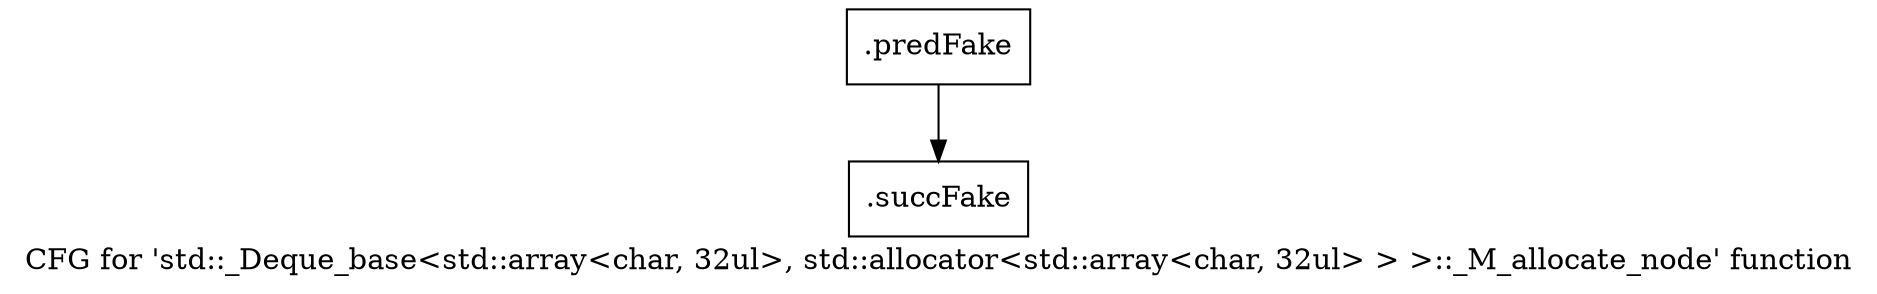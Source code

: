 digraph "CFG for 'std::_Deque_base\<std::array\<char, 32ul\>, std::allocator\<std::array\<char, 32ul\> \> \>::_M_allocate_node' function" {
	label="CFG for 'std::_Deque_base\<std::array\<char, 32ul\>, std::allocator\<std::array\<char, 32ul\> \> \>::_M_allocate_node' function";

	Node0x5939140 [shape=record,filename="",linenumber="",label="{.predFake}"];
	Node0x5939140 -> Node0x607b2b0[ callList="" memoryops="" filename="/mnt/xilinx/Vitis_HLS/2021.2/tps/lnx64/gcc-6.2.0/lib/gcc/x86_64-pc-linux-gnu/6.2.0/../../../../include/c++/6.2.0/bits/stl_deque.h" execusionnum="1"];
	Node0x607b2b0 [shape=record,filename="/mnt/xilinx/Vitis_HLS/2021.2/tps/lnx64/gcc-6.2.0/lib/gcc/x86_64-pc-linux-gnu/6.2.0/../../../../include/c++/6.2.0/bits/stl_deque.h",linenumber="600",label="{.succFake}"];
}
